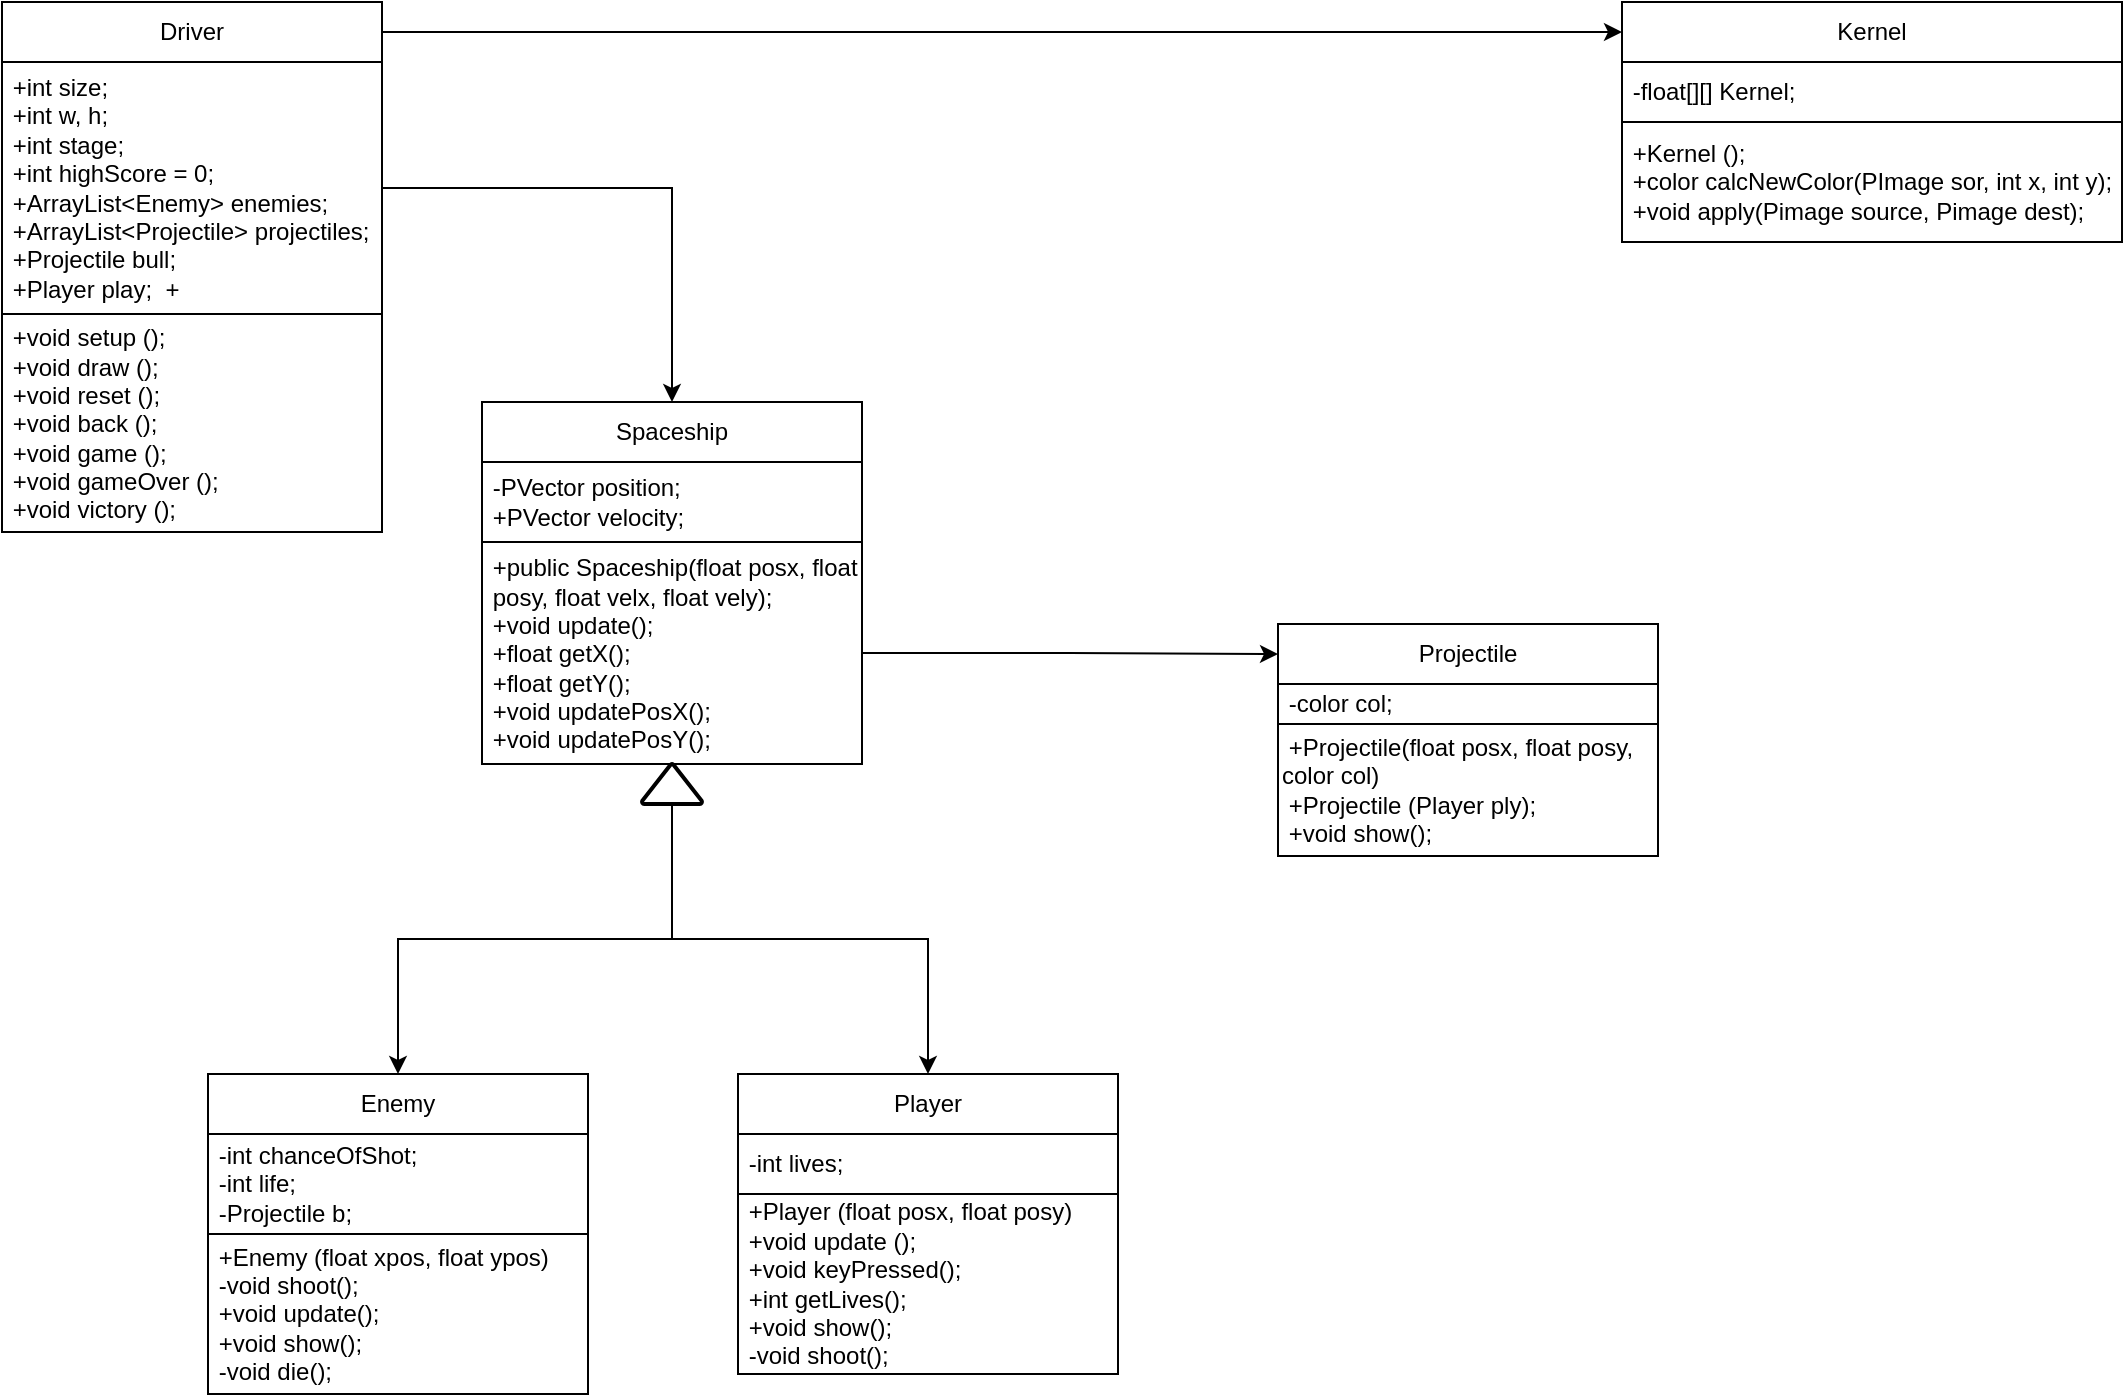 <mxfile version="21.3.2" type="github">
  <diagram name="Page-1" id="e7e014a7-5840-1c2e-5031-d8a46d1fe8dd">
    <mxGraphModel dx="664" dy="736" grid="1" gridSize="5" guides="1" tooltips="1" connect="1" arrows="1" fold="1" page="1" pageScale="1" pageWidth="1654" pageHeight="1169" background="none" math="0" shadow="0">
      <root>
        <mxCell id="0" />
        <mxCell id="1" parent="0" />
        <mxCell id="Bj3Egmkld3hF2YVUXplE-45" style="edgeStyle=orthogonalEdgeStyle;rounded=0;orthogonalLoop=1;jettySize=auto;html=1;entryX=0;entryY=0.5;entryDx=0;entryDy=0;" parent="1" source="Bj3Egmkld3hF2YVUXplE-41" target="Bj3Egmkld3hF2YVUXplE-48" edge="1">
          <mxGeometry relative="1" as="geometry">
            <mxPoint x="412" y="39" as="targetPoint" />
          </mxGeometry>
        </mxCell>
        <mxCell id="Bj3Egmkld3hF2YVUXplE-41" value="Driver" style="rounded=0;whiteSpace=wrap;html=1;" parent="1" vertex="1">
          <mxGeometry x="32" y="24" width="190" height="30" as="geometry" />
        </mxCell>
        <mxCell id="RNGTsWGLouqB5hKTwm0q-1" style="edgeStyle=orthogonalEdgeStyle;rounded=0;orthogonalLoop=1;jettySize=auto;html=1;exitX=1;exitY=0.5;exitDx=0;exitDy=0;entryX=0.5;entryY=0;entryDx=0;entryDy=0;" edge="1" parent="1" source="Bj3Egmkld3hF2YVUXplE-42" target="Bj3Egmkld3hF2YVUXplE-52">
          <mxGeometry relative="1" as="geometry" />
        </mxCell>
        <mxCell id="Bj3Egmkld3hF2YVUXplE-42" value="&lt;div&gt;&amp;nbsp;+int size;&amp;nbsp;&amp;nbsp;&lt;/div&gt;&lt;div&gt;&amp;nbsp;+int w, h;&amp;nbsp;&lt;/div&gt;&lt;div&gt;&amp;nbsp;+int stage;&amp;nbsp;&lt;/div&gt;&lt;div&gt;&amp;nbsp;+int highScore = 0;&amp;nbsp;&lt;/div&gt;&lt;div&gt;&amp;nbsp;+ArrayList&amp;lt;Enemy&amp;gt; enemies;&amp;nbsp;&lt;/div&gt;&lt;div&gt;&amp;nbsp;+ArrayList&amp;lt;Projectile&amp;gt; projectiles;&amp;nbsp;&lt;/div&gt;&lt;div&gt;&amp;nbsp;+Projectile bull;&amp;nbsp;&lt;/div&gt;&amp;nbsp;+Player play;&amp;nbsp;&amp;nbsp;+&amp;nbsp;" style="rounded=0;whiteSpace=wrap;html=1;align=left;" parent="1" vertex="1">
          <mxGeometry x="32" y="54" width="190" height="126" as="geometry" />
        </mxCell>
        <mxCell id="Bj3Egmkld3hF2YVUXplE-44" value="&amp;nbsp;+void setup ();&amp;nbsp;&lt;br&gt;&amp;nbsp;+void draw ();&amp;nbsp;&lt;br&gt;&amp;nbsp;+void reset ();&amp;nbsp;&lt;br&gt;&amp;nbsp;+void back ();&amp;nbsp;&lt;br&gt;&amp;nbsp;+void game ();&amp;nbsp;&lt;br&gt;&amp;nbsp;+void gameOver ();&lt;br&gt;&amp;nbsp;+void victory ();&amp;nbsp;" style="rounded=0;whiteSpace=wrap;html=1;align=left;" parent="1" vertex="1">
          <mxGeometry x="32" y="180" width="190" height="109" as="geometry" />
        </mxCell>
        <mxCell id="Bj3Egmkld3hF2YVUXplE-48" value="Kernel" style="rounded=0;whiteSpace=wrap;html=1;" parent="1" vertex="1">
          <mxGeometry x="842" y="24" width="250" height="30" as="geometry" />
        </mxCell>
        <mxCell id="Bj3Egmkld3hF2YVUXplE-49" value="&amp;nbsp;-float[][] Kernel;" style="rounded=0;whiteSpace=wrap;html=1;align=left;" parent="1" vertex="1">
          <mxGeometry x="842" y="54" width="250" height="30" as="geometry" />
        </mxCell>
        <mxCell id="Bj3Egmkld3hF2YVUXplE-50" value="&amp;nbsp;+Kernel ();&lt;br&gt;&amp;nbsp;+color calcNewColor(PImage sor, int x, int y);&amp;nbsp;&lt;br&gt;&amp;nbsp;+void apply(Pimage source, Pimage dest);&amp;nbsp;" style="rounded=0;whiteSpace=wrap;html=1;align=left;" parent="1" vertex="1">
          <mxGeometry x="842" y="84" width="250" height="60" as="geometry" />
        </mxCell>
        <mxCell id="Bj3Egmkld3hF2YVUXplE-52" value="Spaceship" style="rounded=0;whiteSpace=wrap;html=1;" parent="1" vertex="1">
          <mxGeometry x="272" y="224" width="190" height="30" as="geometry" />
        </mxCell>
        <mxCell id="Bj3Egmkld3hF2YVUXplE-53" value="&amp;nbsp;-PVector position;&amp;nbsp;&lt;br&gt;&amp;nbsp;+PVector velocity;&amp;nbsp;" style="rounded=0;whiteSpace=wrap;html=1;align=left;" parent="1" vertex="1">
          <mxGeometry x="272" y="254" width="190" height="40" as="geometry" />
        </mxCell>
        <mxCell id="Bj3Egmkld3hF2YVUXplE-71" style="edgeStyle=orthogonalEdgeStyle;rounded=0;orthogonalLoop=1;jettySize=auto;html=1;entryX=0;entryY=0.5;entryDx=0;entryDy=0;" parent="1" source="Bj3Egmkld3hF2YVUXplE-54" target="Bj3Egmkld3hF2YVUXplE-66" edge="1">
          <mxGeometry relative="1" as="geometry" />
        </mxCell>
        <mxCell id="RNGTsWGLouqB5hKTwm0q-2" style="edgeStyle=orthogonalEdgeStyle;rounded=0;orthogonalLoop=1;jettySize=auto;html=1;entryX=0.5;entryY=0;entryDx=0;entryDy=0;exitX=0.5;exitY=0;exitDx=0;exitDy=0;exitPerimeter=0;" edge="1" parent="1" source="RNGTsWGLouqB5hKTwm0q-18" target="Bj3Egmkld3hF2YVUXplE-59">
          <mxGeometry relative="1" as="geometry" />
        </mxCell>
        <mxCell id="RNGTsWGLouqB5hKTwm0q-3" style="edgeStyle=orthogonalEdgeStyle;rounded=0;orthogonalLoop=1;jettySize=auto;html=1;entryX=0.5;entryY=0;entryDx=0;entryDy=0;exitX=0.5;exitY=0;exitDx=0;exitDy=0;exitPerimeter=0;" edge="1" parent="1" source="RNGTsWGLouqB5hKTwm0q-18" target="Bj3Egmkld3hF2YVUXplE-60">
          <mxGeometry relative="1" as="geometry" />
        </mxCell>
        <mxCell id="Bj3Egmkld3hF2YVUXplE-54" value="&amp;nbsp;+public Spaceship(float posx, float &lt;span style=&quot;white-space: pre;&quot;&gt;	&lt;/span&gt;posy, float velx, float vely);&amp;nbsp;&lt;br&gt;&amp;nbsp;+void update();&amp;nbsp;&lt;br&gt;&amp;nbsp;+float getX();&lt;br&gt;&amp;nbsp;+float getY();&amp;nbsp;&lt;br&gt;&amp;nbsp;+void updatePosX();&amp;nbsp;&lt;br&gt;&amp;nbsp;+void updatePosY();" style="rounded=0;whiteSpace=wrap;html=1;align=left;" parent="1" vertex="1">
          <mxGeometry x="272" y="294" width="190" height="111" as="geometry" />
        </mxCell>
        <mxCell id="Bj3Egmkld3hF2YVUXplE-59" value="Player" style="rounded=0;whiteSpace=wrap;html=1;" parent="1" vertex="1">
          <mxGeometry x="400" y="560" width="190" height="30" as="geometry" />
        </mxCell>
        <mxCell id="Bj3Egmkld3hF2YVUXplE-60" value="Enemy" style="rounded=0;whiteSpace=wrap;html=1;" parent="1" vertex="1">
          <mxGeometry x="135" y="560" width="190" height="30" as="geometry" />
        </mxCell>
        <mxCell id="Bj3Egmkld3hF2YVUXplE-62" value="&amp;nbsp;-int chanceOfShot;&amp;nbsp;&lt;br&gt;&amp;nbsp;-int life;&amp;nbsp;&lt;br&gt;&amp;nbsp;-Projectile b;&amp;nbsp;" style="rounded=0;whiteSpace=wrap;html=1;align=left;" parent="1" vertex="1">
          <mxGeometry x="135" y="590" width="190" height="50" as="geometry" />
        </mxCell>
        <mxCell id="Bj3Egmkld3hF2YVUXplE-63" value="&amp;nbsp;-int lives;&amp;nbsp;&lt;br&gt;" style="rounded=0;whiteSpace=wrap;html=1;align=left;" parent="1" vertex="1">
          <mxGeometry x="400" y="590" width="190" height="30" as="geometry" />
        </mxCell>
        <mxCell id="Bj3Egmkld3hF2YVUXplE-66" value="Projectile" style="rounded=0;whiteSpace=wrap;html=1;" parent="1" vertex="1">
          <mxGeometry x="670" y="335" width="190" height="30" as="geometry" />
        </mxCell>
        <mxCell id="Bj3Egmkld3hF2YVUXplE-67" value="&amp;nbsp;+Enemy (float xpos, float ypos)&lt;br&gt;&amp;nbsp;-void shoot();&amp;nbsp;&lt;br&gt;&amp;nbsp;+void update();&amp;nbsp;&lt;br&gt;&amp;nbsp;+void show();&lt;br&gt;&amp;nbsp;-void die();&amp;nbsp;&amp;nbsp;" style="rounded=0;whiteSpace=wrap;html=1;align=left;" parent="1" vertex="1">
          <mxGeometry x="135" y="640" width="190" height="80" as="geometry" />
        </mxCell>
        <mxCell id="Bj3Egmkld3hF2YVUXplE-69" value="&amp;nbsp;+Player (float posx, float posy)&lt;br&gt;&amp;nbsp;+void update ();&amp;nbsp;&lt;br&gt;&amp;nbsp;+void keyPressed();&amp;nbsp;&lt;br&gt;&amp;nbsp;+int getLives();&amp;nbsp;&lt;br&gt;&amp;nbsp;+void show();&amp;nbsp;&lt;br&gt;&amp;nbsp;-void shoot();&amp;nbsp;&amp;nbsp;" style="rounded=0;whiteSpace=wrap;html=1;align=left;" parent="1" vertex="1">
          <mxGeometry x="400" y="620" width="190" height="90" as="geometry" />
        </mxCell>
        <mxCell id="Bj3Egmkld3hF2YVUXplE-70" value="&amp;nbsp;-color col;&amp;nbsp;" style="rounded=0;whiteSpace=wrap;html=1;align=left;" parent="1" vertex="1">
          <mxGeometry x="670" y="365" width="190" height="20" as="geometry" />
        </mxCell>
        <mxCell id="Bj3Egmkld3hF2YVUXplE-72" value="&amp;nbsp;+Projectile(float posx, float posy, color col)&lt;br&gt;&amp;nbsp;+Projectile (Player ply);&amp;nbsp;&lt;br&gt;&amp;nbsp;+void show();&amp;nbsp;" style="rounded=0;whiteSpace=wrap;html=1;align=left;" parent="1" vertex="1">
          <mxGeometry x="670" y="385" width="190" height="66" as="geometry" />
        </mxCell>
        <mxCell id="RNGTsWGLouqB5hKTwm0q-18" value="" style="strokeWidth=2;html=1;shape=mxgraph.flowchart.merge_or_storage;whiteSpace=wrap;direction=west;" vertex="1" parent="1">
          <mxGeometry x="352" y="405" width="30" height="20" as="geometry" />
        </mxCell>
      </root>
    </mxGraphModel>
  </diagram>
</mxfile>
